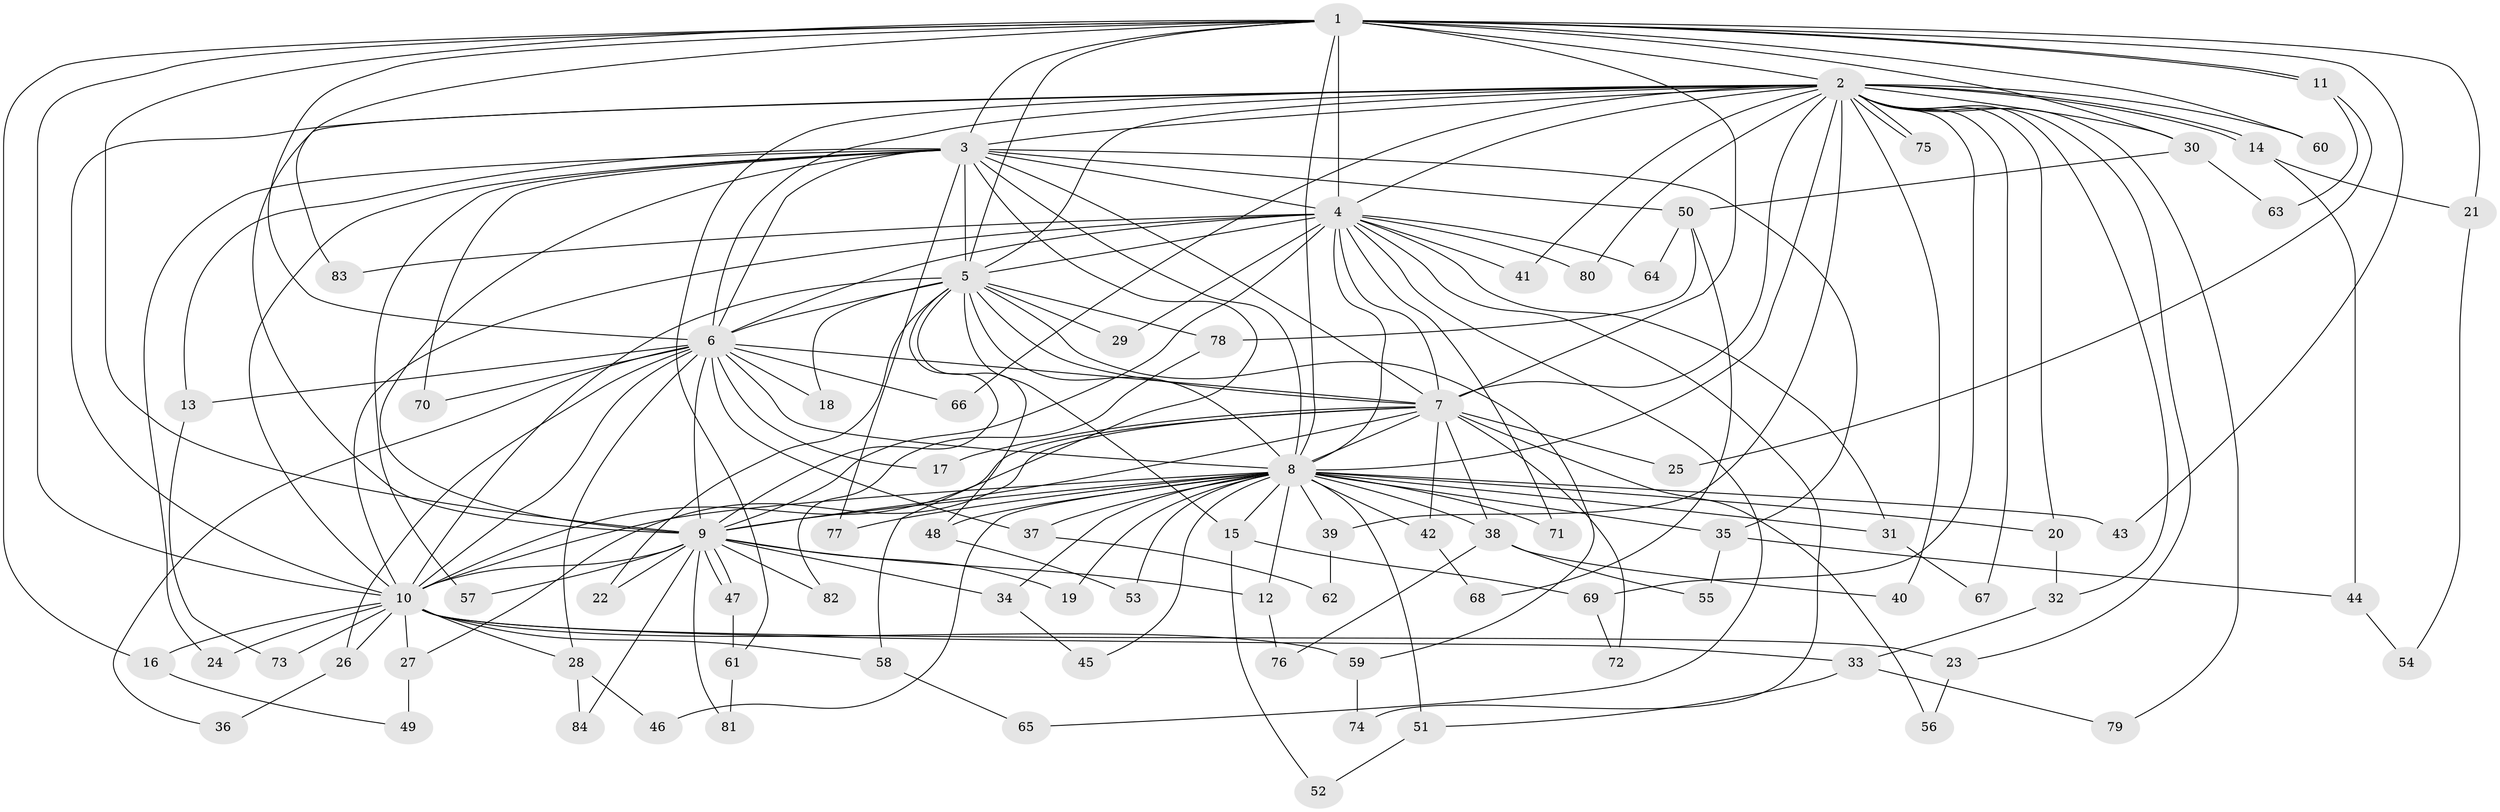 // Generated by graph-tools (version 1.1) at 2025/35/03/09/25 02:35:01]
// undirected, 84 vertices, 193 edges
graph export_dot {
graph [start="1"]
  node [color=gray90,style=filled];
  1;
  2;
  3;
  4;
  5;
  6;
  7;
  8;
  9;
  10;
  11;
  12;
  13;
  14;
  15;
  16;
  17;
  18;
  19;
  20;
  21;
  22;
  23;
  24;
  25;
  26;
  27;
  28;
  29;
  30;
  31;
  32;
  33;
  34;
  35;
  36;
  37;
  38;
  39;
  40;
  41;
  42;
  43;
  44;
  45;
  46;
  47;
  48;
  49;
  50;
  51;
  52;
  53;
  54;
  55;
  56;
  57;
  58;
  59;
  60;
  61;
  62;
  63;
  64;
  65;
  66;
  67;
  68;
  69;
  70;
  71;
  72;
  73;
  74;
  75;
  76;
  77;
  78;
  79;
  80;
  81;
  82;
  83;
  84;
  1 -- 2;
  1 -- 3;
  1 -- 4;
  1 -- 5;
  1 -- 6;
  1 -- 7;
  1 -- 8;
  1 -- 9;
  1 -- 10;
  1 -- 11;
  1 -- 11;
  1 -- 16;
  1 -- 21;
  1 -- 30;
  1 -- 43;
  1 -- 60;
  1 -- 83;
  2 -- 3;
  2 -- 4;
  2 -- 5;
  2 -- 6;
  2 -- 7;
  2 -- 8;
  2 -- 9;
  2 -- 10;
  2 -- 14;
  2 -- 14;
  2 -- 20;
  2 -- 23;
  2 -- 30;
  2 -- 32;
  2 -- 39;
  2 -- 40;
  2 -- 41;
  2 -- 60;
  2 -- 61;
  2 -- 66;
  2 -- 67;
  2 -- 69;
  2 -- 75;
  2 -- 75;
  2 -- 79;
  2 -- 80;
  3 -- 4;
  3 -- 5;
  3 -- 6;
  3 -- 7;
  3 -- 8;
  3 -- 9;
  3 -- 10;
  3 -- 13;
  3 -- 24;
  3 -- 35;
  3 -- 50;
  3 -- 57;
  3 -- 58;
  3 -- 70;
  3 -- 77;
  4 -- 5;
  4 -- 6;
  4 -- 7;
  4 -- 8;
  4 -- 9;
  4 -- 10;
  4 -- 29;
  4 -- 31;
  4 -- 41;
  4 -- 64;
  4 -- 65;
  4 -- 71;
  4 -- 74;
  4 -- 80;
  4 -- 83;
  5 -- 6;
  5 -- 7;
  5 -- 8;
  5 -- 9;
  5 -- 10;
  5 -- 15;
  5 -- 18;
  5 -- 22;
  5 -- 29;
  5 -- 48;
  5 -- 59;
  5 -- 78;
  6 -- 7;
  6 -- 8;
  6 -- 9;
  6 -- 10;
  6 -- 13;
  6 -- 17;
  6 -- 18;
  6 -- 26;
  6 -- 28;
  6 -- 36;
  6 -- 37;
  6 -- 66;
  6 -- 70;
  7 -- 8;
  7 -- 9;
  7 -- 10;
  7 -- 17;
  7 -- 25;
  7 -- 27;
  7 -- 38;
  7 -- 42;
  7 -- 56;
  7 -- 72;
  8 -- 9;
  8 -- 10;
  8 -- 12;
  8 -- 15;
  8 -- 19;
  8 -- 20;
  8 -- 31;
  8 -- 34;
  8 -- 35;
  8 -- 37;
  8 -- 38;
  8 -- 39;
  8 -- 42;
  8 -- 43;
  8 -- 45;
  8 -- 46;
  8 -- 48;
  8 -- 51;
  8 -- 53;
  8 -- 71;
  8 -- 77;
  9 -- 10;
  9 -- 12;
  9 -- 19;
  9 -- 22;
  9 -- 34;
  9 -- 47;
  9 -- 47;
  9 -- 57;
  9 -- 81;
  9 -- 82;
  9 -- 84;
  10 -- 16;
  10 -- 23;
  10 -- 24;
  10 -- 26;
  10 -- 27;
  10 -- 28;
  10 -- 33;
  10 -- 58;
  10 -- 59;
  10 -- 73;
  11 -- 25;
  11 -- 63;
  12 -- 76;
  13 -- 73;
  14 -- 21;
  14 -- 44;
  15 -- 52;
  15 -- 69;
  16 -- 49;
  20 -- 32;
  21 -- 54;
  23 -- 56;
  26 -- 36;
  27 -- 49;
  28 -- 46;
  28 -- 84;
  30 -- 50;
  30 -- 63;
  31 -- 67;
  32 -- 33;
  33 -- 51;
  33 -- 79;
  34 -- 45;
  35 -- 44;
  35 -- 55;
  37 -- 62;
  38 -- 40;
  38 -- 55;
  38 -- 76;
  39 -- 62;
  42 -- 68;
  44 -- 54;
  47 -- 61;
  48 -- 53;
  50 -- 64;
  50 -- 68;
  50 -- 78;
  51 -- 52;
  58 -- 65;
  59 -- 74;
  61 -- 81;
  69 -- 72;
  78 -- 82;
}
